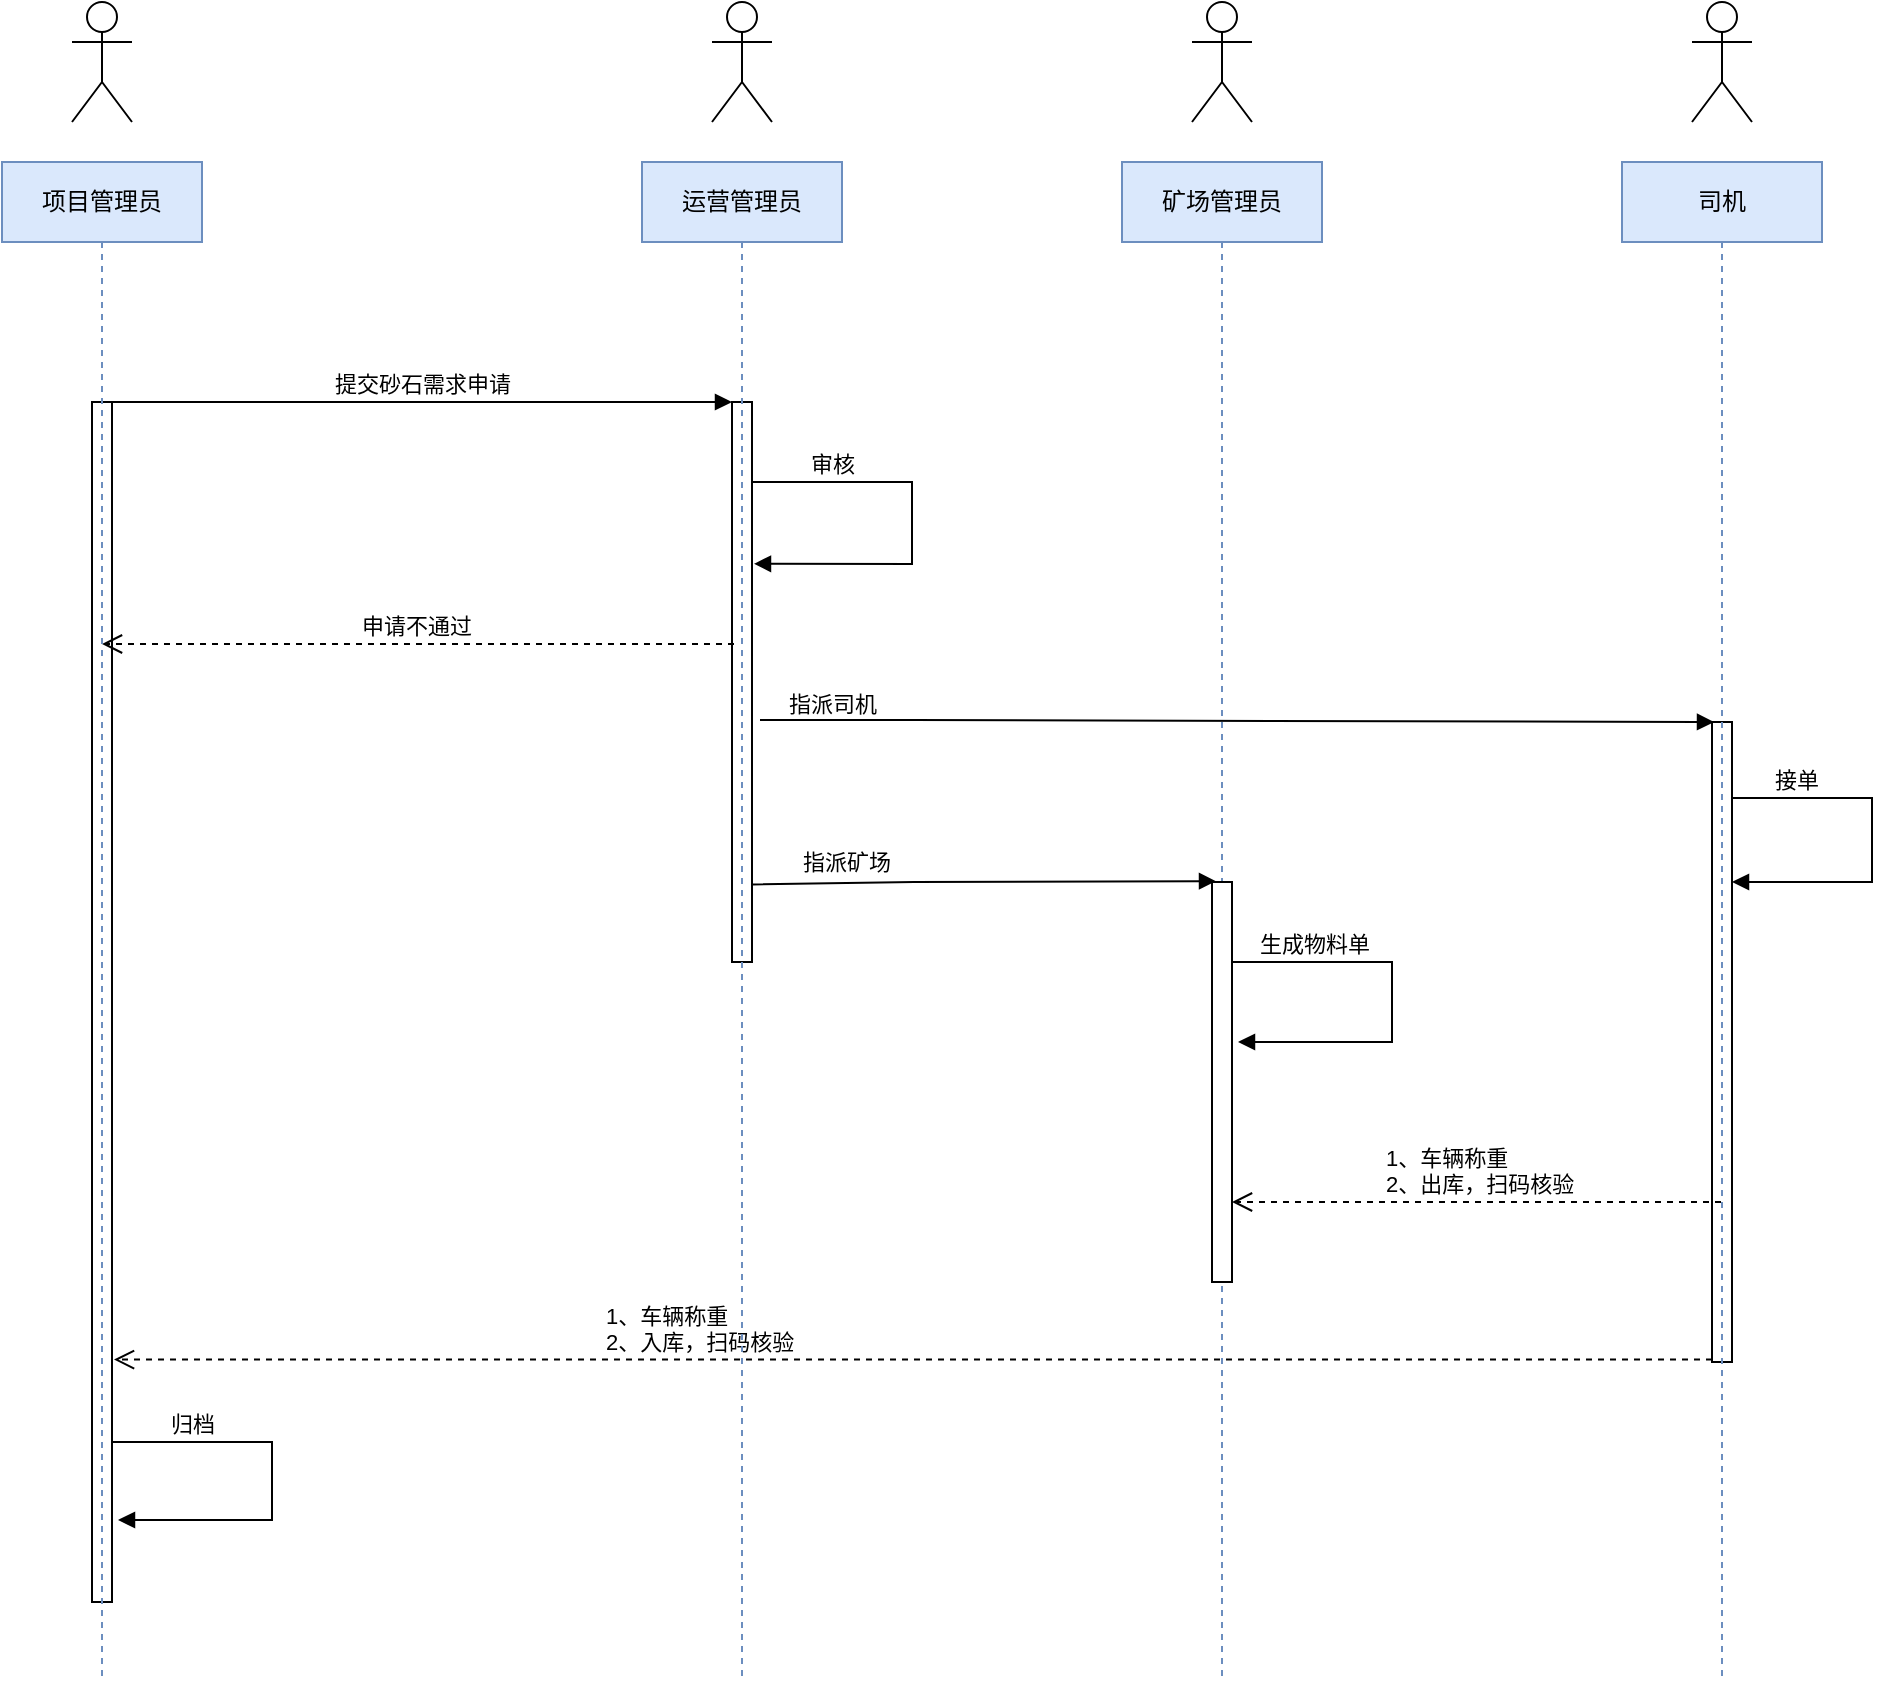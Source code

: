 <mxfile version="16.2.4" type="github">
  <diagram id="prtHgNgQTEPvFCAcTncT" name="Page-1">
    <mxGraphModel dx="2889" dy="1154" grid="1" gridSize="10" guides="1" tooltips="1" connect="1" arrows="1" fold="1" page="1" pageScale="1" pageWidth="827" pageHeight="1169" math="0" shadow="0">
      <root>
        <mxCell id="0" />
        <mxCell id="1" parent="0" />
        <mxCell id="8me5k0RuEljqpgm1LnXD-1" value="" style="shape=umlActor;verticalLabelPosition=bottom;verticalAlign=top;html=1;" vertex="1" parent="1">
          <mxGeometry x="20" y="320" width="30" height="60" as="geometry" />
        </mxCell>
        <mxCell id="8me5k0RuEljqpgm1LnXD-2" value="" style="shape=umlActor;verticalLabelPosition=bottom;verticalAlign=top;html=1;" vertex="1" parent="1">
          <mxGeometry x="260" y="320" width="30" height="60" as="geometry" />
        </mxCell>
        <mxCell id="8me5k0RuEljqpgm1LnXD-5" value="" style="shape=umlActor;verticalLabelPosition=bottom;verticalAlign=top;html=1;" vertex="1" parent="1">
          <mxGeometry x="-300" y="320" width="30" height="60" as="geometry" />
        </mxCell>
        <mxCell id="8me5k0RuEljqpgm1LnXD-6" value="" style="shape=umlActor;verticalLabelPosition=bottom;verticalAlign=top;html=1;" vertex="1" parent="1">
          <mxGeometry x="510" y="320" width="30" height="60" as="geometry" />
        </mxCell>
        <mxCell id="8me5k0RuEljqpgm1LnXD-11" value="" style="html=1;points=[];perimeter=orthogonalPerimeter;" vertex="1" parent="1">
          <mxGeometry x="-290" y="520" width="10" height="600" as="geometry" />
        </mxCell>
        <mxCell id="8me5k0RuEljqpgm1LnXD-14" value="" style="html=1;points=[];perimeter=orthogonalPerimeter;" vertex="1" parent="1">
          <mxGeometry x="30" y="520" width="10" height="280" as="geometry" />
        </mxCell>
        <mxCell id="8me5k0RuEljqpgm1LnXD-15" value="提交砂石需求申请" style="html=1;verticalAlign=bottom;endArrow=block;entryX=0;entryY=0;rounded=0;" edge="1" target="8me5k0RuEljqpgm1LnXD-14" parent="1" source="8me5k0RuEljqpgm1LnXD-11">
          <mxGeometry relative="1" as="geometry">
            <mxPoint x="-40" y="520" as="sourcePoint" />
          </mxGeometry>
        </mxCell>
        <mxCell id="8me5k0RuEljqpgm1LnXD-23" value="申请不通过" style="html=1;verticalAlign=bottom;endArrow=open;dashed=1;endSize=8;rounded=0;exitX=0.1;exitY=0.432;exitDx=0;exitDy=0;exitPerimeter=0;" edge="1" parent="1" source="8me5k0RuEljqpgm1LnXD-14">
          <mxGeometry x="0.01" relative="1" as="geometry">
            <mxPoint y="710" as="sourcePoint" />
            <mxPoint x="-285" y="641" as="targetPoint" />
            <Array as="points" />
            <mxPoint as="offset" />
          </mxGeometry>
        </mxCell>
        <mxCell id="8me5k0RuEljqpgm1LnXD-25" value="审核" style="html=1;verticalAlign=bottom;endArrow=block;rounded=0;entryX=1.1;entryY=0.289;entryDx=0;entryDy=0;entryPerimeter=0;" edge="1" parent="1" source="8me5k0RuEljqpgm1LnXD-14" target="8me5k0RuEljqpgm1LnXD-14">
          <mxGeometry x="-0.604" width="80" relative="1" as="geometry">
            <mxPoint x="190" y="560" as="sourcePoint" />
            <mxPoint x="150" y="600" as="targetPoint" />
            <Array as="points">
              <mxPoint x="120" y="560" />
              <mxPoint x="120" y="601" />
            </Array>
            <mxPoint as="offset" />
          </mxGeometry>
        </mxCell>
        <mxCell id="8me5k0RuEljqpgm1LnXD-26" value="指派司机" style="html=1;verticalAlign=bottom;endArrow=block;rounded=0;exitX=1.4;exitY=0.568;exitDx=0;exitDy=0;exitPerimeter=0;entryX=0.1;entryY=0;entryDx=0;entryDy=0;entryPerimeter=0;" edge="1" parent="1" source="8me5k0RuEljqpgm1LnXD-14" target="8me5k0RuEljqpgm1LnXD-44">
          <mxGeometry x="-0.849" y="-1" width="80" relative="1" as="geometry">
            <mxPoint x="49" y="720" as="sourcePoint" />
            <mxPoint x="150" y="820" as="targetPoint" />
            <Array as="points">
              <mxPoint x="120" y="679" />
            </Array>
            <mxPoint as="offset" />
          </mxGeometry>
        </mxCell>
        <mxCell id="8me5k0RuEljqpgm1LnXD-44" value="" style="html=1;points=[];perimeter=orthogonalPerimeter;" vertex="1" parent="1">
          <mxGeometry x="520" y="680" width="10" height="320" as="geometry" />
        </mxCell>
        <mxCell id="8me5k0RuEljqpgm1LnXD-46" value="1、车辆称重&lt;br&gt;2、出库，扫码核验" style="html=1;verticalAlign=bottom;endArrow=open;dashed=1;endSize=8;rounded=0;align=left;" edge="1" source="8me5k0RuEljqpgm1LnXD-60" parent="1" target="8me5k0RuEljqpgm1LnXD-29">
          <mxGeometry x="0.391" relative="1" as="geometry">
            <mxPoint x="330" y="1240" as="targetPoint" />
            <mxPoint x="480" y="1240" as="sourcePoint" />
            <Array as="points">
              <mxPoint x="400" y="920" />
            </Array>
            <mxPoint as="offset" />
          </mxGeometry>
        </mxCell>
        <mxCell id="8me5k0RuEljqpgm1LnXD-48" value="接单" style="html=1;verticalAlign=bottom;endArrow=block;rounded=0;" edge="1" parent="1" source="8me5k0RuEljqpgm1LnXD-44" target="8me5k0RuEljqpgm1LnXD-44">
          <mxGeometry x="-0.652" width="80" relative="1" as="geometry">
            <mxPoint x="530" y="1140" as="sourcePoint" />
            <mxPoint x="520" y="1159.78" as="targetPoint" />
            <Array as="points">
              <mxPoint x="600" y="718" />
              <mxPoint x="600" y="760" />
            </Array>
            <mxPoint as="offset" />
          </mxGeometry>
        </mxCell>
        <mxCell id="8me5k0RuEljqpgm1LnXD-49" value="1、车辆称重&lt;br&gt;2、入库，扫码核验" style="html=1;verticalAlign=bottom;endArrow=open;dashed=1;endSize=8;rounded=0;align=left;entryX=1.1;entryY=0.798;entryDx=0;entryDy=0;entryPerimeter=0;" edge="1" parent="1" source="8me5k0RuEljqpgm1LnXD-44" target="8me5k0RuEljqpgm1LnXD-11">
          <mxGeometry x="0.391" relative="1" as="geometry">
            <mxPoint x="290" y="1250" as="targetPoint" />
            <mxPoint x="500" y="1420" as="sourcePoint" />
            <Array as="points" />
            <mxPoint as="offset" />
          </mxGeometry>
        </mxCell>
        <mxCell id="8me5k0RuEljqpgm1LnXD-50" value="归档" style="html=1;verticalAlign=bottom;endArrow=block;rounded=0;entryX=1.2;entryY=0.395;entryDx=0;entryDy=0;entryPerimeter=0;exitX=0.9;exitY=0.2;exitDx=0;exitDy=0;exitPerimeter=0;" edge="1" parent="1">
          <mxGeometry x="-0.592" width="80" relative="1" as="geometry">
            <mxPoint x="-280" y="1040" as="sourcePoint" />
            <mxPoint x="-277" y="1079" as="targetPoint" />
            <Array as="points">
              <mxPoint x="-200" y="1040" />
              <mxPoint x="-200" y="1079" />
            </Array>
            <mxPoint as="offset" />
          </mxGeometry>
        </mxCell>
        <mxCell id="8me5k0RuEljqpgm1LnXD-66" value="指派矿场" style="html=1;verticalAlign=bottom;endArrow=block;rounded=0;exitX=0.9;exitY=0.403;exitDx=0;exitDy=0;exitPerimeter=0;entryX=0.2;entryY=-0.002;entryDx=0;entryDy=0;entryPerimeter=0;" edge="1" parent="1" target="8me5k0RuEljqpgm1LnXD-29">
          <mxGeometry x="-0.59" y="1" width="80" relative="1" as="geometry">
            <mxPoint x="40" y="761.2" as="sourcePoint" />
            <mxPoint x="42" y="800" as="targetPoint" />
            <Array as="points">
              <mxPoint x="121" y="760" />
            </Array>
            <mxPoint as="offset" />
          </mxGeometry>
        </mxCell>
        <mxCell id="8me5k0RuEljqpgm1LnXD-51" value="&lt;span&gt;项目管理员&lt;/span&gt;" style="shape=umlLifeline;perimeter=lifelinePerimeter;whiteSpace=wrap;html=1;container=1;collapsible=0;recursiveResize=0;outlineConnect=0;fillColor=#dae8fc;strokeColor=#6c8ebf;" vertex="1" parent="1">
          <mxGeometry x="-335" y="400" width="100" height="760" as="geometry" />
        </mxCell>
        <mxCell id="8me5k0RuEljqpgm1LnXD-55" value="&lt;span&gt;运营管理员&lt;/span&gt;" style="shape=umlLifeline;perimeter=lifelinePerimeter;whiteSpace=wrap;html=1;container=1;collapsible=0;recursiveResize=0;outlineConnect=0;fillColor=#dae8fc;strokeColor=#6c8ebf;" vertex="1" parent="1">
          <mxGeometry x="-15" y="400" width="100" height="760" as="geometry" />
        </mxCell>
        <mxCell id="8me5k0RuEljqpgm1LnXD-59" value="&lt;span&gt;矿场管理员&lt;/span&gt;" style="shape=umlLifeline;perimeter=lifelinePerimeter;whiteSpace=wrap;html=1;container=1;collapsible=0;recursiveResize=0;outlineConnect=0;fillColor=#dae8fc;strokeColor=#6c8ebf;" vertex="1" parent="1">
          <mxGeometry x="225" y="400" width="100" height="760" as="geometry" />
        </mxCell>
        <mxCell id="8me5k0RuEljqpgm1LnXD-29" value="" style="html=1;points=[];perimeter=orthogonalPerimeter;" vertex="1" parent="8me5k0RuEljqpgm1LnXD-59">
          <mxGeometry x="45" y="360" width="10" height="200" as="geometry" />
        </mxCell>
        <mxCell id="8me5k0RuEljqpgm1LnXD-34" value="生成物料单" style="html=1;verticalAlign=bottom;endArrow=block;rounded=0;exitX=1;exitY=0.2;exitDx=0;exitDy=0;exitPerimeter=0;entryX=1.3;entryY=0.4;entryDx=0;entryDy=0;entryPerimeter=0;" edge="1" parent="8me5k0RuEljqpgm1LnXD-59" source="8me5k0RuEljqpgm1LnXD-29" target="8me5k0RuEljqpgm1LnXD-29">
          <mxGeometry x="-0.59" width="80" relative="1" as="geometry">
            <mxPoint x="85" y="442" as="sourcePoint" />
            <mxPoint x="75" y="440" as="targetPoint" />
            <Array as="points">
              <mxPoint x="135" y="400" />
              <mxPoint x="135" y="440" />
              <mxPoint x="85" y="440" />
            </Array>
            <mxPoint as="offset" />
          </mxGeometry>
        </mxCell>
        <mxCell id="8me5k0RuEljqpgm1LnXD-60" value="&lt;span&gt;司机&lt;/span&gt;" style="shape=umlLifeline;perimeter=lifelinePerimeter;whiteSpace=wrap;html=1;container=1;collapsible=0;recursiveResize=0;outlineConnect=0;fillColor=#dae8fc;strokeColor=#6c8ebf;" vertex="1" parent="1">
          <mxGeometry x="475" y="400" width="100" height="760" as="geometry" />
        </mxCell>
      </root>
    </mxGraphModel>
  </diagram>
</mxfile>
